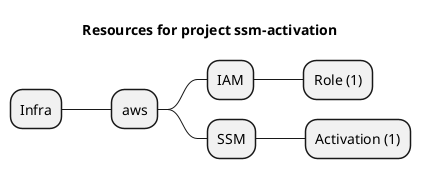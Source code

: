 @startmindmap
title Resources for project ssm-activation
skinparam monochrome true
+ Infra
++ aws
+++ IAM
++++ Role (1)
+++ SSM
++++ Activation (1)
@endmindmap